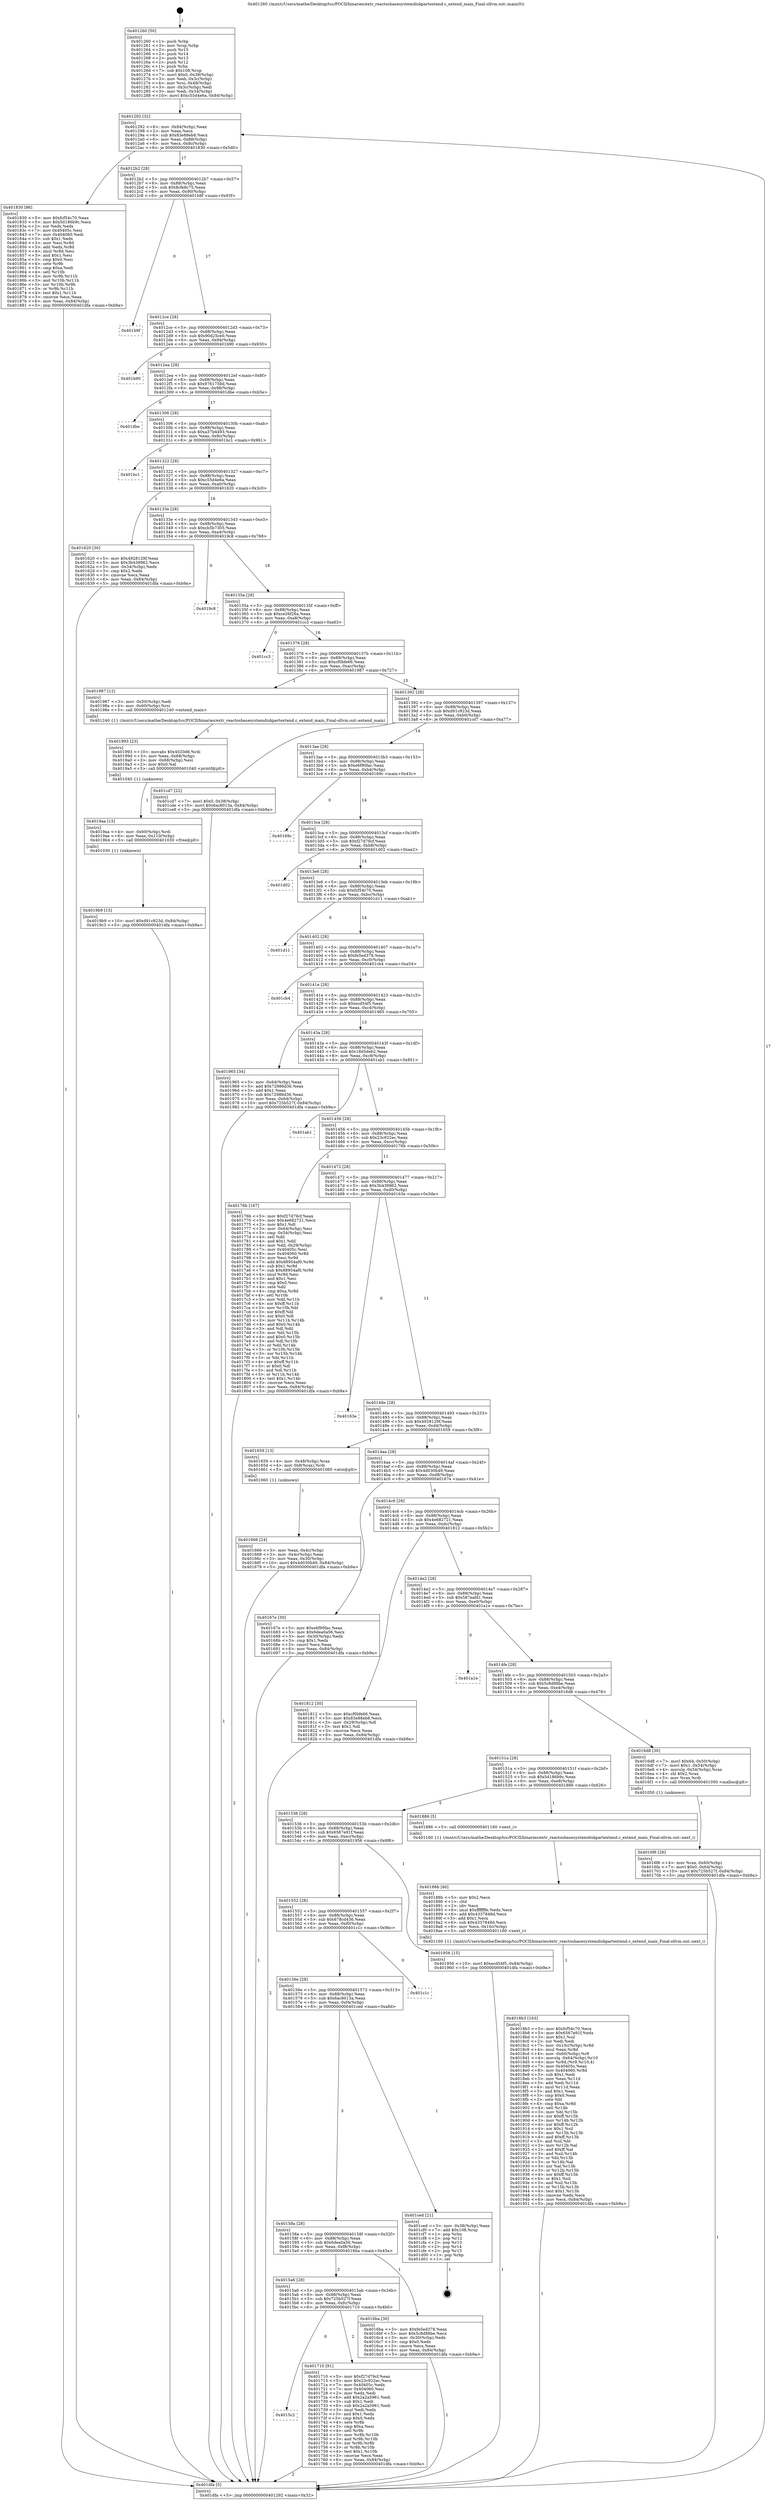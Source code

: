 digraph "0x401260" {
  label = "0x401260 (/mnt/c/Users/mathe/Desktop/tcc/POCII/binaries/extr_reactosbasesystemdiskpartextend.c_extend_main_Final-ollvm.out::main(0))"
  labelloc = "t"
  node[shape=record]

  Entry [label="",width=0.3,height=0.3,shape=circle,fillcolor=black,style=filled]
  "0x401292" [label="{
     0x401292 [32]\l
     | [instrs]\l
     &nbsp;&nbsp;0x401292 \<+6\>: mov -0x84(%rbp),%eax\l
     &nbsp;&nbsp;0x401298 \<+2\>: mov %eax,%ecx\l
     &nbsp;&nbsp;0x40129a \<+6\>: sub $0x83e88eb8,%ecx\l
     &nbsp;&nbsp;0x4012a0 \<+6\>: mov %eax,-0x88(%rbp)\l
     &nbsp;&nbsp;0x4012a6 \<+6\>: mov %ecx,-0x8c(%rbp)\l
     &nbsp;&nbsp;0x4012ac \<+6\>: je 0000000000401830 \<main+0x5d0\>\l
  }"]
  "0x401830" [label="{
     0x401830 [86]\l
     | [instrs]\l
     &nbsp;&nbsp;0x401830 \<+5\>: mov $0xfcf54c70,%eax\l
     &nbsp;&nbsp;0x401835 \<+5\>: mov $0x5d186b9c,%ecx\l
     &nbsp;&nbsp;0x40183a \<+2\>: xor %edx,%edx\l
     &nbsp;&nbsp;0x40183c \<+7\>: mov 0x40405c,%esi\l
     &nbsp;&nbsp;0x401843 \<+7\>: mov 0x404060,%edi\l
     &nbsp;&nbsp;0x40184a \<+3\>: sub $0x1,%edx\l
     &nbsp;&nbsp;0x40184d \<+3\>: mov %esi,%r8d\l
     &nbsp;&nbsp;0x401850 \<+3\>: add %edx,%r8d\l
     &nbsp;&nbsp;0x401853 \<+4\>: imul %r8d,%esi\l
     &nbsp;&nbsp;0x401857 \<+3\>: and $0x1,%esi\l
     &nbsp;&nbsp;0x40185a \<+3\>: cmp $0x0,%esi\l
     &nbsp;&nbsp;0x40185d \<+4\>: sete %r9b\l
     &nbsp;&nbsp;0x401861 \<+3\>: cmp $0xa,%edi\l
     &nbsp;&nbsp;0x401864 \<+4\>: setl %r10b\l
     &nbsp;&nbsp;0x401868 \<+3\>: mov %r9b,%r11b\l
     &nbsp;&nbsp;0x40186b \<+3\>: and %r10b,%r11b\l
     &nbsp;&nbsp;0x40186e \<+3\>: xor %r10b,%r9b\l
     &nbsp;&nbsp;0x401871 \<+3\>: or %r9b,%r11b\l
     &nbsp;&nbsp;0x401874 \<+4\>: test $0x1,%r11b\l
     &nbsp;&nbsp;0x401878 \<+3\>: cmovne %ecx,%eax\l
     &nbsp;&nbsp;0x40187b \<+6\>: mov %eax,-0x84(%rbp)\l
     &nbsp;&nbsp;0x401881 \<+5\>: jmp 0000000000401dfa \<main+0xb9a\>\l
  }"]
  "0x4012b2" [label="{
     0x4012b2 [28]\l
     | [instrs]\l
     &nbsp;&nbsp;0x4012b2 \<+5\>: jmp 00000000004012b7 \<main+0x57\>\l
     &nbsp;&nbsp;0x4012b7 \<+6\>: mov -0x88(%rbp),%eax\l
     &nbsp;&nbsp;0x4012bd \<+5\>: sub $0x8cfe8c75,%eax\l
     &nbsp;&nbsp;0x4012c2 \<+6\>: mov %eax,-0x90(%rbp)\l
     &nbsp;&nbsp;0x4012c8 \<+6\>: je 0000000000401b9f \<main+0x93f\>\l
  }"]
  Exit [label="",width=0.3,height=0.3,shape=circle,fillcolor=black,style=filled,peripheries=2]
  "0x401b9f" [label="{
     0x401b9f\l
  }", style=dashed]
  "0x4012ce" [label="{
     0x4012ce [28]\l
     | [instrs]\l
     &nbsp;&nbsp;0x4012ce \<+5\>: jmp 00000000004012d3 \<main+0x73\>\l
     &nbsp;&nbsp;0x4012d3 \<+6\>: mov -0x88(%rbp),%eax\l
     &nbsp;&nbsp;0x4012d9 \<+5\>: sub $0x90d25ce0,%eax\l
     &nbsp;&nbsp;0x4012de \<+6\>: mov %eax,-0x94(%rbp)\l
     &nbsp;&nbsp;0x4012e4 \<+6\>: je 0000000000401b90 \<main+0x930\>\l
  }"]
  "0x4019b9" [label="{
     0x4019b9 [15]\l
     | [instrs]\l
     &nbsp;&nbsp;0x4019b9 \<+10\>: movl $0xd91c923d,-0x84(%rbp)\l
     &nbsp;&nbsp;0x4019c3 \<+5\>: jmp 0000000000401dfa \<main+0xb9a\>\l
  }"]
  "0x401b90" [label="{
     0x401b90\l
  }", style=dashed]
  "0x4012ea" [label="{
     0x4012ea [28]\l
     | [instrs]\l
     &nbsp;&nbsp;0x4012ea \<+5\>: jmp 00000000004012ef \<main+0x8f\>\l
     &nbsp;&nbsp;0x4012ef \<+6\>: mov -0x88(%rbp),%eax\l
     &nbsp;&nbsp;0x4012f5 \<+5\>: sub $0x9761758d,%eax\l
     &nbsp;&nbsp;0x4012fa \<+6\>: mov %eax,-0x98(%rbp)\l
     &nbsp;&nbsp;0x401300 \<+6\>: je 0000000000401dbe \<main+0xb5e\>\l
  }"]
  "0x4019aa" [label="{
     0x4019aa [15]\l
     | [instrs]\l
     &nbsp;&nbsp;0x4019aa \<+4\>: mov -0x60(%rbp),%rdi\l
     &nbsp;&nbsp;0x4019ae \<+6\>: mov %eax,-0x110(%rbp)\l
     &nbsp;&nbsp;0x4019b4 \<+5\>: call 0000000000401030 \<free@plt\>\l
     | [calls]\l
     &nbsp;&nbsp;0x401030 \{1\} (unknown)\l
  }"]
  "0x401dbe" [label="{
     0x401dbe\l
  }", style=dashed]
  "0x401306" [label="{
     0x401306 [28]\l
     | [instrs]\l
     &nbsp;&nbsp;0x401306 \<+5\>: jmp 000000000040130b \<main+0xab\>\l
     &nbsp;&nbsp;0x40130b \<+6\>: mov -0x88(%rbp),%eax\l
     &nbsp;&nbsp;0x401311 \<+5\>: sub $0xa37b4493,%eax\l
     &nbsp;&nbsp;0x401316 \<+6\>: mov %eax,-0x9c(%rbp)\l
     &nbsp;&nbsp;0x40131c \<+6\>: je 0000000000401bc1 \<main+0x961\>\l
  }"]
  "0x401993" [label="{
     0x401993 [23]\l
     | [instrs]\l
     &nbsp;&nbsp;0x401993 \<+10\>: movabs $0x4020d6,%rdi\l
     &nbsp;&nbsp;0x40199d \<+3\>: mov %eax,-0x68(%rbp)\l
     &nbsp;&nbsp;0x4019a0 \<+3\>: mov -0x68(%rbp),%esi\l
     &nbsp;&nbsp;0x4019a3 \<+2\>: mov $0x0,%al\l
     &nbsp;&nbsp;0x4019a5 \<+5\>: call 0000000000401040 \<printf@plt\>\l
     | [calls]\l
     &nbsp;&nbsp;0x401040 \{1\} (unknown)\l
  }"]
  "0x401bc1" [label="{
     0x401bc1\l
  }", style=dashed]
  "0x401322" [label="{
     0x401322 [28]\l
     | [instrs]\l
     &nbsp;&nbsp;0x401322 \<+5\>: jmp 0000000000401327 \<main+0xc7\>\l
     &nbsp;&nbsp;0x401327 \<+6\>: mov -0x88(%rbp),%eax\l
     &nbsp;&nbsp;0x40132d \<+5\>: sub $0xc55d4e6a,%eax\l
     &nbsp;&nbsp;0x401332 \<+6\>: mov %eax,-0xa0(%rbp)\l
     &nbsp;&nbsp;0x401338 \<+6\>: je 0000000000401620 \<main+0x3c0\>\l
  }"]
  "0x4018b3" [label="{
     0x4018b3 [163]\l
     | [instrs]\l
     &nbsp;&nbsp;0x4018b3 \<+5\>: mov $0xfcf54c70,%ecx\l
     &nbsp;&nbsp;0x4018b8 \<+5\>: mov $0x6567e91f,%edx\l
     &nbsp;&nbsp;0x4018bd \<+3\>: mov $0x1,%sil\l
     &nbsp;&nbsp;0x4018c0 \<+2\>: xor %edi,%edi\l
     &nbsp;&nbsp;0x4018c2 \<+7\>: mov -0x10c(%rbp),%r8d\l
     &nbsp;&nbsp;0x4018c9 \<+4\>: imul %eax,%r8d\l
     &nbsp;&nbsp;0x4018cd \<+4\>: mov -0x60(%rbp),%r9\l
     &nbsp;&nbsp;0x4018d1 \<+4\>: movslq -0x64(%rbp),%r10\l
     &nbsp;&nbsp;0x4018d5 \<+4\>: mov %r8d,(%r9,%r10,4)\l
     &nbsp;&nbsp;0x4018d9 \<+7\>: mov 0x40405c,%eax\l
     &nbsp;&nbsp;0x4018e0 \<+8\>: mov 0x404060,%r8d\l
     &nbsp;&nbsp;0x4018e8 \<+3\>: sub $0x1,%edi\l
     &nbsp;&nbsp;0x4018eb \<+3\>: mov %eax,%r11d\l
     &nbsp;&nbsp;0x4018ee \<+3\>: add %edi,%r11d\l
     &nbsp;&nbsp;0x4018f1 \<+4\>: imul %r11d,%eax\l
     &nbsp;&nbsp;0x4018f5 \<+3\>: and $0x1,%eax\l
     &nbsp;&nbsp;0x4018f8 \<+3\>: cmp $0x0,%eax\l
     &nbsp;&nbsp;0x4018fb \<+3\>: sete %bl\l
     &nbsp;&nbsp;0x4018fe \<+4\>: cmp $0xa,%r8d\l
     &nbsp;&nbsp;0x401902 \<+4\>: setl %r14b\l
     &nbsp;&nbsp;0x401906 \<+3\>: mov %bl,%r15b\l
     &nbsp;&nbsp;0x401909 \<+4\>: xor $0xff,%r15b\l
     &nbsp;&nbsp;0x40190d \<+3\>: mov %r14b,%r12b\l
     &nbsp;&nbsp;0x401910 \<+4\>: xor $0xff,%r12b\l
     &nbsp;&nbsp;0x401914 \<+4\>: xor $0x1,%sil\l
     &nbsp;&nbsp;0x401918 \<+3\>: mov %r15b,%r13b\l
     &nbsp;&nbsp;0x40191b \<+4\>: and $0xff,%r13b\l
     &nbsp;&nbsp;0x40191f \<+3\>: and %sil,%bl\l
     &nbsp;&nbsp;0x401922 \<+3\>: mov %r12b,%al\l
     &nbsp;&nbsp;0x401925 \<+2\>: and $0xff,%al\l
     &nbsp;&nbsp;0x401927 \<+3\>: and %sil,%r14b\l
     &nbsp;&nbsp;0x40192a \<+3\>: or %bl,%r13b\l
     &nbsp;&nbsp;0x40192d \<+3\>: or %r14b,%al\l
     &nbsp;&nbsp;0x401930 \<+3\>: xor %al,%r13b\l
     &nbsp;&nbsp;0x401933 \<+3\>: or %r12b,%r15b\l
     &nbsp;&nbsp;0x401936 \<+4\>: xor $0xff,%r15b\l
     &nbsp;&nbsp;0x40193a \<+4\>: or $0x1,%sil\l
     &nbsp;&nbsp;0x40193e \<+3\>: and %sil,%r15b\l
     &nbsp;&nbsp;0x401941 \<+3\>: or %r15b,%r13b\l
     &nbsp;&nbsp;0x401944 \<+4\>: test $0x1,%r13b\l
     &nbsp;&nbsp;0x401948 \<+3\>: cmovne %edx,%ecx\l
     &nbsp;&nbsp;0x40194b \<+6\>: mov %ecx,-0x84(%rbp)\l
     &nbsp;&nbsp;0x401951 \<+5\>: jmp 0000000000401dfa \<main+0xb9a\>\l
  }"]
  "0x401620" [label="{
     0x401620 [30]\l
     | [instrs]\l
     &nbsp;&nbsp;0x401620 \<+5\>: mov $0x4928129f,%eax\l
     &nbsp;&nbsp;0x401625 \<+5\>: mov $0x3b439962,%ecx\l
     &nbsp;&nbsp;0x40162a \<+3\>: mov -0x34(%rbp),%edx\l
     &nbsp;&nbsp;0x40162d \<+3\>: cmp $0x2,%edx\l
     &nbsp;&nbsp;0x401630 \<+3\>: cmovne %ecx,%eax\l
     &nbsp;&nbsp;0x401633 \<+6\>: mov %eax,-0x84(%rbp)\l
     &nbsp;&nbsp;0x401639 \<+5\>: jmp 0000000000401dfa \<main+0xb9a\>\l
  }"]
  "0x40133e" [label="{
     0x40133e [28]\l
     | [instrs]\l
     &nbsp;&nbsp;0x40133e \<+5\>: jmp 0000000000401343 \<main+0xe3\>\l
     &nbsp;&nbsp;0x401343 \<+6\>: mov -0x88(%rbp),%eax\l
     &nbsp;&nbsp;0x401349 \<+5\>: sub $0xcb5b7305,%eax\l
     &nbsp;&nbsp;0x40134e \<+6\>: mov %eax,-0xa4(%rbp)\l
     &nbsp;&nbsp;0x401354 \<+6\>: je 00000000004019c8 \<main+0x768\>\l
  }"]
  "0x401dfa" [label="{
     0x401dfa [5]\l
     | [instrs]\l
     &nbsp;&nbsp;0x401dfa \<+5\>: jmp 0000000000401292 \<main+0x32\>\l
  }"]
  "0x401260" [label="{
     0x401260 [50]\l
     | [instrs]\l
     &nbsp;&nbsp;0x401260 \<+1\>: push %rbp\l
     &nbsp;&nbsp;0x401261 \<+3\>: mov %rsp,%rbp\l
     &nbsp;&nbsp;0x401264 \<+2\>: push %r15\l
     &nbsp;&nbsp;0x401266 \<+2\>: push %r14\l
     &nbsp;&nbsp;0x401268 \<+2\>: push %r13\l
     &nbsp;&nbsp;0x40126a \<+2\>: push %r12\l
     &nbsp;&nbsp;0x40126c \<+1\>: push %rbx\l
     &nbsp;&nbsp;0x40126d \<+7\>: sub $0x108,%rsp\l
     &nbsp;&nbsp;0x401274 \<+7\>: movl $0x0,-0x38(%rbp)\l
     &nbsp;&nbsp;0x40127b \<+3\>: mov %edi,-0x3c(%rbp)\l
     &nbsp;&nbsp;0x40127e \<+4\>: mov %rsi,-0x48(%rbp)\l
     &nbsp;&nbsp;0x401282 \<+3\>: mov -0x3c(%rbp),%edi\l
     &nbsp;&nbsp;0x401285 \<+3\>: mov %edi,-0x34(%rbp)\l
     &nbsp;&nbsp;0x401288 \<+10\>: movl $0xc55d4e6a,-0x84(%rbp)\l
  }"]
  "0x40188b" [label="{
     0x40188b [40]\l
     | [instrs]\l
     &nbsp;&nbsp;0x40188b \<+5\>: mov $0x2,%ecx\l
     &nbsp;&nbsp;0x401890 \<+1\>: cltd\l
     &nbsp;&nbsp;0x401891 \<+2\>: idiv %ecx\l
     &nbsp;&nbsp;0x401893 \<+6\>: imul $0xfffffffe,%edx,%ecx\l
     &nbsp;&nbsp;0x401899 \<+6\>: add $0x4337848d,%ecx\l
     &nbsp;&nbsp;0x40189f \<+3\>: add $0x1,%ecx\l
     &nbsp;&nbsp;0x4018a2 \<+6\>: sub $0x4337848d,%ecx\l
     &nbsp;&nbsp;0x4018a8 \<+6\>: mov %ecx,-0x10c(%rbp)\l
     &nbsp;&nbsp;0x4018ae \<+5\>: call 0000000000401160 \<next_i\>\l
     | [calls]\l
     &nbsp;&nbsp;0x401160 \{1\} (/mnt/c/Users/mathe/Desktop/tcc/POCII/binaries/extr_reactosbasesystemdiskpartextend.c_extend_main_Final-ollvm.out::next_i)\l
  }"]
  "0x4019c8" [label="{
     0x4019c8\l
  }", style=dashed]
  "0x40135a" [label="{
     0x40135a [28]\l
     | [instrs]\l
     &nbsp;&nbsp;0x40135a \<+5\>: jmp 000000000040135f \<main+0xff\>\l
     &nbsp;&nbsp;0x40135f \<+6\>: mov -0x88(%rbp),%eax\l
     &nbsp;&nbsp;0x401365 \<+5\>: sub $0xce26f26a,%eax\l
     &nbsp;&nbsp;0x40136a \<+6\>: mov %eax,-0xa8(%rbp)\l
     &nbsp;&nbsp;0x401370 \<+6\>: je 0000000000401cc3 \<main+0xa63\>\l
  }"]
  "0x4015c2" [label="{
     0x4015c2\l
  }", style=dashed]
  "0x401cc3" [label="{
     0x401cc3\l
  }", style=dashed]
  "0x401376" [label="{
     0x401376 [28]\l
     | [instrs]\l
     &nbsp;&nbsp;0x401376 \<+5\>: jmp 000000000040137b \<main+0x11b\>\l
     &nbsp;&nbsp;0x40137b \<+6\>: mov -0x88(%rbp),%eax\l
     &nbsp;&nbsp;0x401381 \<+5\>: sub $0xcf0bfe66,%eax\l
     &nbsp;&nbsp;0x401386 \<+6\>: mov %eax,-0xac(%rbp)\l
     &nbsp;&nbsp;0x40138c \<+6\>: je 0000000000401987 \<main+0x727\>\l
  }"]
  "0x401710" [label="{
     0x401710 [91]\l
     | [instrs]\l
     &nbsp;&nbsp;0x401710 \<+5\>: mov $0xf27d79cf,%eax\l
     &nbsp;&nbsp;0x401715 \<+5\>: mov $0x23c922ec,%ecx\l
     &nbsp;&nbsp;0x40171a \<+7\>: mov 0x40405c,%edx\l
     &nbsp;&nbsp;0x401721 \<+7\>: mov 0x404060,%esi\l
     &nbsp;&nbsp;0x401728 \<+2\>: mov %edx,%edi\l
     &nbsp;&nbsp;0x40172a \<+6\>: add $0x2a2a5961,%edi\l
     &nbsp;&nbsp;0x401730 \<+3\>: sub $0x1,%edi\l
     &nbsp;&nbsp;0x401733 \<+6\>: sub $0x2a2a5961,%edi\l
     &nbsp;&nbsp;0x401739 \<+3\>: imul %edi,%edx\l
     &nbsp;&nbsp;0x40173c \<+3\>: and $0x1,%edx\l
     &nbsp;&nbsp;0x40173f \<+3\>: cmp $0x0,%edx\l
     &nbsp;&nbsp;0x401742 \<+4\>: sete %r8b\l
     &nbsp;&nbsp;0x401746 \<+3\>: cmp $0xa,%esi\l
     &nbsp;&nbsp;0x401749 \<+4\>: setl %r9b\l
     &nbsp;&nbsp;0x40174d \<+3\>: mov %r8b,%r10b\l
     &nbsp;&nbsp;0x401750 \<+3\>: and %r9b,%r10b\l
     &nbsp;&nbsp;0x401753 \<+3\>: xor %r9b,%r8b\l
     &nbsp;&nbsp;0x401756 \<+3\>: or %r8b,%r10b\l
     &nbsp;&nbsp;0x401759 \<+4\>: test $0x1,%r10b\l
     &nbsp;&nbsp;0x40175d \<+3\>: cmovne %ecx,%eax\l
     &nbsp;&nbsp;0x401760 \<+6\>: mov %eax,-0x84(%rbp)\l
     &nbsp;&nbsp;0x401766 \<+5\>: jmp 0000000000401dfa \<main+0xb9a\>\l
  }"]
  "0x401987" [label="{
     0x401987 [12]\l
     | [instrs]\l
     &nbsp;&nbsp;0x401987 \<+3\>: mov -0x50(%rbp),%edi\l
     &nbsp;&nbsp;0x40198a \<+4\>: mov -0x60(%rbp),%rsi\l
     &nbsp;&nbsp;0x40198e \<+5\>: call 0000000000401240 \<extend_main\>\l
     | [calls]\l
     &nbsp;&nbsp;0x401240 \{1\} (/mnt/c/Users/mathe/Desktop/tcc/POCII/binaries/extr_reactosbasesystemdiskpartextend.c_extend_main_Final-ollvm.out::extend_main)\l
  }"]
  "0x401392" [label="{
     0x401392 [28]\l
     | [instrs]\l
     &nbsp;&nbsp;0x401392 \<+5\>: jmp 0000000000401397 \<main+0x137\>\l
     &nbsp;&nbsp;0x401397 \<+6\>: mov -0x88(%rbp),%eax\l
     &nbsp;&nbsp;0x40139d \<+5\>: sub $0xd91c923d,%eax\l
     &nbsp;&nbsp;0x4013a2 \<+6\>: mov %eax,-0xb0(%rbp)\l
     &nbsp;&nbsp;0x4013a8 \<+6\>: je 0000000000401cd7 \<main+0xa77\>\l
  }"]
  "0x4016f6" [label="{
     0x4016f6 [26]\l
     | [instrs]\l
     &nbsp;&nbsp;0x4016f6 \<+4\>: mov %rax,-0x60(%rbp)\l
     &nbsp;&nbsp;0x4016fa \<+7\>: movl $0x0,-0x64(%rbp)\l
     &nbsp;&nbsp;0x401701 \<+10\>: movl $0x725b527f,-0x84(%rbp)\l
     &nbsp;&nbsp;0x40170b \<+5\>: jmp 0000000000401dfa \<main+0xb9a\>\l
  }"]
  "0x401cd7" [label="{
     0x401cd7 [22]\l
     | [instrs]\l
     &nbsp;&nbsp;0x401cd7 \<+7\>: movl $0x0,-0x38(%rbp)\l
     &nbsp;&nbsp;0x401cde \<+10\>: movl $0x6ac8013a,-0x84(%rbp)\l
     &nbsp;&nbsp;0x401ce8 \<+5\>: jmp 0000000000401dfa \<main+0xb9a\>\l
  }"]
  "0x4013ae" [label="{
     0x4013ae [28]\l
     | [instrs]\l
     &nbsp;&nbsp;0x4013ae \<+5\>: jmp 00000000004013b3 \<main+0x153\>\l
     &nbsp;&nbsp;0x4013b3 \<+6\>: mov -0x88(%rbp),%eax\l
     &nbsp;&nbsp;0x4013b9 \<+5\>: sub $0xe6f90fac,%eax\l
     &nbsp;&nbsp;0x4013be \<+6\>: mov %eax,-0xb4(%rbp)\l
     &nbsp;&nbsp;0x4013c4 \<+6\>: je 000000000040169c \<main+0x43c\>\l
  }"]
  "0x4015a6" [label="{
     0x4015a6 [28]\l
     | [instrs]\l
     &nbsp;&nbsp;0x4015a6 \<+5\>: jmp 00000000004015ab \<main+0x34b\>\l
     &nbsp;&nbsp;0x4015ab \<+6\>: mov -0x88(%rbp),%eax\l
     &nbsp;&nbsp;0x4015b1 \<+5\>: sub $0x725b527f,%eax\l
     &nbsp;&nbsp;0x4015b6 \<+6\>: mov %eax,-0xfc(%rbp)\l
     &nbsp;&nbsp;0x4015bc \<+6\>: je 0000000000401710 \<main+0x4b0\>\l
  }"]
  "0x40169c" [label="{
     0x40169c\l
  }", style=dashed]
  "0x4013ca" [label="{
     0x4013ca [28]\l
     | [instrs]\l
     &nbsp;&nbsp;0x4013ca \<+5\>: jmp 00000000004013cf \<main+0x16f\>\l
     &nbsp;&nbsp;0x4013cf \<+6\>: mov -0x88(%rbp),%eax\l
     &nbsp;&nbsp;0x4013d5 \<+5\>: sub $0xf27d79cf,%eax\l
     &nbsp;&nbsp;0x4013da \<+6\>: mov %eax,-0xb8(%rbp)\l
     &nbsp;&nbsp;0x4013e0 \<+6\>: je 0000000000401d02 \<main+0xaa2\>\l
  }"]
  "0x4016ba" [label="{
     0x4016ba [30]\l
     | [instrs]\l
     &nbsp;&nbsp;0x4016ba \<+5\>: mov $0xfe5ed378,%eax\l
     &nbsp;&nbsp;0x4016bf \<+5\>: mov $0x5c8d88be,%ecx\l
     &nbsp;&nbsp;0x4016c4 \<+3\>: mov -0x30(%rbp),%edx\l
     &nbsp;&nbsp;0x4016c7 \<+3\>: cmp $0x0,%edx\l
     &nbsp;&nbsp;0x4016ca \<+3\>: cmove %ecx,%eax\l
     &nbsp;&nbsp;0x4016cd \<+6\>: mov %eax,-0x84(%rbp)\l
     &nbsp;&nbsp;0x4016d3 \<+5\>: jmp 0000000000401dfa \<main+0xb9a\>\l
  }"]
  "0x401d02" [label="{
     0x401d02\l
  }", style=dashed]
  "0x4013e6" [label="{
     0x4013e6 [28]\l
     | [instrs]\l
     &nbsp;&nbsp;0x4013e6 \<+5\>: jmp 00000000004013eb \<main+0x18b\>\l
     &nbsp;&nbsp;0x4013eb \<+6\>: mov -0x88(%rbp),%eax\l
     &nbsp;&nbsp;0x4013f1 \<+5\>: sub $0xfcf54c70,%eax\l
     &nbsp;&nbsp;0x4013f6 \<+6\>: mov %eax,-0xbc(%rbp)\l
     &nbsp;&nbsp;0x4013fc \<+6\>: je 0000000000401d11 \<main+0xab1\>\l
  }"]
  "0x40158a" [label="{
     0x40158a [28]\l
     | [instrs]\l
     &nbsp;&nbsp;0x40158a \<+5\>: jmp 000000000040158f \<main+0x32f\>\l
     &nbsp;&nbsp;0x40158f \<+6\>: mov -0x88(%rbp),%eax\l
     &nbsp;&nbsp;0x401595 \<+5\>: sub $0x6dea0a56,%eax\l
     &nbsp;&nbsp;0x40159a \<+6\>: mov %eax,-0xf8(%rbp)\l
     &nbsp;&nbsp;0x4015a0 \<+6\>: je 00000000004016ba \<main+0x45a\>\l
  }"]
  "0x401d11" [label="{
     0x401d11\l
  }", style=dashed]
  "0x401402" [label="{
     0x401402 [28]\l
     | [instrs]\l
     &nbsp;&nbsp;0x401402 \<+5\>: jmp 0000000000401407 \<main+0x1a7\>\l
     &nbsp;&nbsp;0x401407 \<+6\>: mov -0x88(%rbp),%eax\l
     &nbsp;&nbsp;0x40140d \<+5\>: sub $0xfe5ed378,%eax\l
     &nbsp;&nbsp;0x401412 \<+6\>: mov %eax,-0xc0(%rbp)\l
     &nbsp;&nbsp;0x401418 \<+6\>: je 0000000000401cb4 \<main+0xa54\>\l
  }"]
  "0x401ced" [label="{
     0x401ced [21]\l
     | [instrs]\l
     &nbsp;&nbsp;0x401ced \<+3\>: mov -0x38(%rbp),%eax\l
     &nbsp;&nbsp;0x401cf0 \<+7\>: add $0x108,%rsp\l
     &nbsp;&nbsp;0x401cf7 \<+1\>: pop %rbx\l
     &nbsp;&nbsp;0x401cf8 \<+2\>: pop %r12\l
     &nbsp;&nbsp;0x401cfa \<+2\>: pop %r13\l
     &nbsp;&nbsp;0x401cfc \<+2\>: pop %r14\l
     &nbsp;&nbsp;0x401cfe \<+2\>: pop %r15\l
     &nbsp;&nbsp;0x401d00 \<+1\>: pop %rbp\l
     &nbsp;&nbsp;0x401d01 \<+1\>: ret\l
  }"]
  "0x401cb4" [label="{
     0x401cb4\l
  }", style=dashed]
  "0x40141e" [label="{
     0x40141e [28]\l
     | [instrs]\l
     &nbsp;&nbsp;0x40141e \<+5\>: jmp 0000000000401423 \<main+0x1c3\>\l
     &nbsp;&nbsp;0x401423 \<+6\>: mov -0x88(%rbp),%eax\l
     &nbsp;&nbsp;0x401429 \<+5\>: sub $0xecd54f5,%eax\l
     &nbsp;&nbsp;0x40142e \<+6\>: mov %eax,-0xc4(%rbp)\l
     &nbsp;&nbsp;0x401434 \<+6\>: je 0000000000401965 \<main+0x705\>\l
  }"]
  "0x40156e" [label="{
     0x40156e [28]\l
     | [instrs]\l
     &nbsp;&nbsp;0x40156e \<+5\>: jmp 0000000000401573 \<main+0x313\>\l
     &nbsp;&nbsp;0x401573 \<+6\>: mov -0x88(%rbp),%eax\l
     &nbsp;&nbsp;0x401579 \<+5\>: sub $0x6ac8013a,%eax\l
     &nbsp;&nbsp;0x40157e \<+6\>: mov %eax,-0xf4(%rbp)\l
     &nbsp;&nbsp;0x401584 \<+6\>: je 0000000000401ced \<main+0xa8d\>\l
  }"]
  "0x401965" [label="{
     0x401965 [34]\l
     | [instrs]\l
     &nbsp;&nbsp;0x401965 \<+3\>: mov -0x64(%rbp),%eax\l
     &nbsp;&nbsp;0x401968 \<+5\>: add $0x72986d36,%eax\l
     &nbsp;&nbsp;0x40196d \<+3\>: add $0x1,%eax\l
     &nbsp;&nbsp;0x401970 \<+5\>: sub $0x72986d36,%eax\l
     &nbsp;&nbsp;0x401975 \<+3\>: mov %eax,-0x64(%rbp)\l
     &nbsp;&nbsp;0x401978 \<+10\>: movl $0x725b527f,-0x84(%rbp)\l
     &nbsp;&nbsp;0x401982 \<+5\>: jmp 0000000000401dfa \<main+0xb9a\>\l
  }"]
  "0x40143a" [label="{
     0x40143a [28]\l
     | [instrs]\l
     &nbsp;&nbsp;0x40143a \<+5\>: jmp 000000000040143f \<main+0x1df\>\l
     &nbsp;&nbsp;0x40143f \<+6\>: mov -0x88(%rbp),%eax\l
     &nbsp;&nbsp;0x401445 \<+5\>: sub $0x18d5deb2,%eax\l
     &nbsp;&nbsp;0x40144a \<+6\>: mov %eax,-0xc8(%rbp)\l
     &nbsp;&nbsp;0x401450 \<+6\>: je 0000000000401ab1 \<main+0x851\>\l
  }"]
  "0x401c1c" [label="{
     0x401c1c\l
  }", style=dashed]
  "0x401ab1" [label="{
     0x401ab1\l
  }", style=dashed]
  "0x401456" [label="{
     0x401456 [28]\l
     | [instrs]\l
     &nbsp;&nbsp;0x401456 \<+5\>: jmp 000000000040145b \<main+0x1fb\>\l
     &nbsp;&nbsp;0x40145b \<+6\>: mov -0x88(%rbp),%eax\l
     &nbsp;&nbsp;0x401461 \<+5\>: sub $0x23c922ec,%eax\l
     &nbsp;&nbsp;0x401466 \<+6\>: mov %eax,-0xcc(%rbp)\l
     &nbsp;&nbsp;0x40146c \<+6\>: je 000000000040176b \<main+0x50b\>\l
  }"]
  "0x401552" [label="{
     0x401552 [28]\l
     | [instrs]\l
     &nbsp;&nbsp;0x401552 \<+5\>: jmp 0000000000401557 \<main+0x2f7\>\l
     &nbsp;&nbsp;0x401557 \<+6\>: mov -0x88(%rbp),%eax\l
     &nbsp;&nbsp;0x40155d \<+5\>: sub $0x678cd436,%eax\l
     &nbsp;&nbsp;0x401562 \<+6\>: mov %eax,-0xf0(%rbp)\l
     &nbsp;&nbsp;0x401568 \<+6\>: je 0000000000401c1c \<main+0x9bc\>\l
  }"]
  "0x40176b" [label="{
     0x40176b [167]\l
     | [instrs]\l
     &nbsp;&nbsp;0x40176b \<+5\>: mov $0xf27d79cf,%eax\l
     &nbsp;&nbsp;0x401770 \<+5\>: mov $0x4e682721,%ecx\l
     &nbsp;&nbsp;0x401775 \<+2\>: mov $0x1,%dl\l
     &nbsp;&nbsp;0x401777 \<+3\>: mov -0x64(%rbp),%esi\l
     &nbsp;&nbsp;0x40177a \<+3\>: cmp -0x54(%rbp),%esi\l
     &nbsp;&nbsp;0x40177d \<+4\>: setl %dil\l
     &nbsp;&nbsp;0x401781 \<+4\>: and $0x1,%dil\l
     &nbsp;&nbsp;0x401785 \<+4\>: mov %dil,-0x29(%rbp)\l
     &nbsp;&nbsp;0x401789 \<+7\>: mov 0x40405c,%esi\l
     &nbsp;&nbsp;0x401790 \<+8\>: mov 0x404060,%r8d\l
     &nbsp;&nbsp;0x401798 \<+3\>: mov %esi,%r9d\l
     &nbsp;&nbsp;0x40179b \<+7\>: add $0x88954af0,%r9d\l
     &nbsp;&nbsp;0x4017a2 \<+4\>: sub $0x1,%r9d\l
     &nbsp;&nbsp;0x4017a6 \<+7\>: sub $0x88954af0,%r9d\l
     &nbsp;&nbsp;0x4017ad \<+4\>: imul %r9d,%esi\l
     &nbsp;&nbsp;0x4017b1 \<+3\>: and $0x1,%esi\l
     &nbsp;&nbsp;0x4017b4 \<+3\>: cmp $0x0,%esi\l
     &nbsp;&nbsp;0x4017b7 \<+4\>: sete %dil\l
     &nbsp;&nbsp;0x4017bb \<+4\>: cmp $0xa,%r8d\l
     &nbsp;&nbsp;0x4017bf \<+4\>: setl %r10b\l
     &nbsp;&nbsp;0x4017c3 \<+3\>: mov %dil,%r11b\l
     &nbsp;&nbsp;0x4017c6 \<+4\>: xor $0xff,%r11b\l
     &nbsp;&nbsp;0x4017ca \<+3\>: mov %r10b,%bl\l
     &nbsp;&nbsp;0x4017cd \<+3\>: xor $0xff,%bl\l
     &nbsp;&nbsp;0x4017d0 \<+3\>: xor $0x0,%dl\l
     &nbsp;&nbsp;0x4017d3 \<+3\>: mov %r11b,%r14b\l
     &nbsp;&nbsp;0x4017d6 \<+4\>: and $0x0,%r14b\l
     &nbsp;&nbsp;0x4017da \<+3\>: and %dl,%dil\l
     &nbsp;&nbsp;0x4017dd \<+3\>: mov %bl,%r15b\l
     &nbsp;&nbsp;0x4017e0 \<+4\>: and $0x0,%r15b\l
     &nbsp;&nbsp;0x4017e4 \<+3\>: and %dl,%r10b\l
     &nbsp;&nbsp;0x4017e7 \<+3\>: or %dil,%r14b\l
     &nbsp;&nbsp;0x4017ea \<+3\>: or %r10b,%r15b\l
     &nbsp;&nbsp;0x4017ed \<+3\>: xor %r15b,%r14b\l
     &nbsp;&nbsp;0x4017f0 \<+3\>: or %bl,%r11b\l
     &nbsp;&nbsp;0x4017f3 \<+4\>: xor $0xff,%r11b\l
     &nbsp;&nbsp;0x4017f7 \<+3\>: or $0x0,%dl\l
     &nbsp;&nbsp;0x4017fa \<+3\>: and %dl,%r11b\l
     &nbsp;&nbsp;0x4017fd \<+3\>: or %r11b,%r14b\l
     &nbsp;&nbsp;0x401800 \<+4\>: test $0x1,%r14b\l
     &nbsp;&nbsp;0x401804 \<+3\>: cmovne %ecx,%eax\l
     &nbsp;&nbsp;0x401807 \<+6\>: mov %eax,-0x84(%rbp)\l
     &nbsp;&nbsp;0x40180d \<+5\>: jmp 0000000000401dfa \<main+0xb9a\>\l
  }"]
  "0x401472" [label="{
     0x401472 [28]\l
     | [instrs]\l
     &nbsp;&nbsp;0x401472 \<+5\>: jmp 0000000000401477 \<main+0x217\>\l
     &nbsp;&nbsp;0x401477 \<+6\>: mov -0x88(%rbp),%eax\l
     &nbsp;&nbsp;0x40147d \<+5\>: sub $0x3b439962,%eax\l
     &nbsp;&nbsp;0x401482 \<+6\>: mov %eax,-0xd0(%rbp)\l
     &nbsp;&nbsp;0x401488 \<+6\>: je 000000000040163e \<main+0x3de\>\l
  }"]
  "0x401956" [label="{
     0x401956 [15]\l
     | [instrs]\l
     &nbsp;&nbsp;0x401956 \<+10\>: movl $0xecd54f5,-0x84(%rbp)\l
     &nbsp;&nbsp;0x401960 \<+5\>: jmp 0000000000401dfa \<main+0xb9a\>\l
  }"]
  "0x40163e" [label="{
     0x40163e\l
  }", style=dashed]
  "0x40148e" [label="{
     0x40148e [28]\l
     | [instrs]\l
     &nbsp;&nbsp;0x40148e \<+5\>: jmp 0000000000401493 \<main+0x233\>\l
     &nbsp;&nbsp;0x401493 \<+6\>: mov -0x88(%rbp),%eax\l
     &nbsp;&nbsp;0x401499 \<+5\>: sub $0x4928129f,%eax\l
     &nbsp;&nbsp;0x40149e \<+6\>: mov %eax,-0xd4(%rbp)\l
     &nbsp;&nbsp;0x4014a4 \<+6\>: je 0000000000401659 \<main+0x3f9\>\l
  }"]
  "0x401536" [label="{
     0x401536 [28]\l
     | [instrs]\l
     &nbsp;&nbsp;0x401536 \<+5\>: jmp 000000000040153b \<main+0x2db\>\l
     &nbsp;&nbsp;0x40153b \<+6\>: mov -0x88(%rbp),%eax\l
     &nbsp;&nbsp;0x401541 \<+5\>: sub $0x6567e91f,%eax\l
     &nbsp;&nbsp;0x401546 \<+6\>: mov %eax,-0xec(%rbp)\l
     &nbsp;&nbsp;0x40154c \<+6\>: je 0000000000401956 \<main+0x6f6\>\l
  }"]
  "0x401659" [label="{
     0x401659 [13]\l
     | [instrs]\l
     &nbsp;&nbsp;0x401659 \<+4\>: mov -0x48(%rbp),%rax\l
     &nbsp;&nbsp;0x40165d \<+4\>: mov 0x8(%rax),%rdi\l
     &nbsp;&nbsp;0x401661 \<+5\>: call 0000000000401060 \<atoi@plt\>\l
     | [calls]\l
     &nbsp;&nbsp;0x401060 \{1\} (unknown)\l
  }"]
  "0x4014aa" [label="{
     0x4014aa [28]\l
     | [instrs]\l
     &nbsp;&nbsp;0x4014aa \<+5\>: jmp 00000000004014af \<main+0x24f\>\l
     &nbsp;&nbsp;0x4014af \<+6\>: mov -0x88(%rbp),%eax\l
     &nbsp;&nbsp;0x4014b5 \<+5\>: sub $0x4d030b49,%eax\l
     &nbsp;&nbsp;0x4014ba \<+6\>: mov %eax,-0xd8(%rbp)\l
     &nbsp;&nbsp;0x4014c0 \<+6\>: je 000000000040167e \<main+0x41e\>\l
  }"]
  "0x401666" [label="{
     0x401666 [24]\l
     | [instrs]\l
     &nbsp;&nbsp;0x401666 \<+3\>: mov %eax,-0x4c(%rbp)\l
     &nbsp;&nbsp;0x401669 \<+3\>: mov -0x4c(%rbp),%eax\l
     &nbsp;&nbsp;0x40166c \<+3\>: mov %eax,-0x30(%rbp)\l
     &nbsp;&nbsp;0x40166f \<+10\>: movl $0x4d030b49,-0x84(%rbp)\l
     &nbsp;&nbsp;0x401679 \<+5\>: jmp 0000000000401dfa \<main+0xb9a\>\l
  }"]
  "0x401886" [label="{
     0x401886 [5]\l
     | [instrs]\l
     &nbsp;&nbsp;0x401886 \<+5\>: call 0000000000401160 \<next_i\>\l
     | [calls]\l
     &nbsp;&nbsp;0x401160 \{1\} (/mnt/c/Users/mathe/Desktop/tcc/POCII/binaries/extr_reactosbasesystemdiskpartextend.c_extend_main_Final-ollvm.out::next_i)\l
  }"]
  "0x40167e" [label="{
     0x40167e [30]\l
     | [instrs]\l
     &nbsp;&nbsp;0x40167e \<+5\>: mov $0xe6f90fac,%eax\l
     &nbsp;&nbsp;0x401683 \<+5\>: mov $0x6dea0a56,%ecx\l
     &nbsp;&nbsp;0x401688 \<+3\>: mov -0x30(%rbp),%edx\l
     &nbsp;&nbsp;0x40168b \<+3\>: cmp $0x1,%edx\l
     &nbsp;&nbsp;0x40168e \<+3\>: cmovl %ecx,%eax\l
     &nbsp;&nbsp;0x401691 \<+6\>: mov %eax,-0x84(%rbp)\l
     &nbsp;&nbsp;0x401697 \<+5\>: jmp 0000000000401dfa \<main+0xb9a\>\l
  }"]
  "0x4014c6" [label="{
     0x4014c6 [28]\l
     | [instrs]\l
     &nbsp;&nbsp;0x4014c6 \<+5\>: jmp 00000000004014cb \<main+0x26b\>\l
     &nbsp;&nbsp;0x4014cb \<+6\>: mov -0x88(%rbp),%eax\l
     &nbsp;&nbsp;0x4014d1 \<+5\>: sub $0x4e682721,%eax\l
     &nbsp;&nbsp;0x4014d6 \<+6\>: mov %eax,-0xdc(%rbp)\l
     &nbsp;&nbsp;0x4014dc \<+6\>: je 0000000000401812 \<main+0x5b2\>\l
  }"]
  "0x40151a" [label="{
     0x40151a [28]\l
     | [instrs]\l
     &nbsp;&nbsp;0x40151a \<+5\>: jmp 000000000040151f \<main+0x2bf\>\l
     &nbsp;&nbsp;0x40151f \<+6\>: mov -0x88(%rbp),%eax\l
     &nbsp;&nbsp;0x401525 \<+5\>: sub $0x5d186b9c,%eax\l
     &nbsp;&nbsp;0x40152a \<+6\>: mov %eax,-0xe8(%rbp)\l
     &nbsp;&nbsp;0x401530 \<+6\>: je 0000000000401886 \<main+0x626\>\l
  }"]
  "0x401812" [label="{
     0x401812 [30]\l
     | [instrs]\l
     &nbsp;&nbsp;0x401812 \<+5\>: mov $0xcf0bfe66,%eax\l
     &nbsp;&nbsp;0x401817 \<+5\>: mov $0x83e88eb8,%ecx\l
     &nbsp;&nbsp;0x40181c \<+3\>: mov -0x29(%rbp),%dl\l
     &nbsp;&nbsp;0x40181f \<+3\>: test $0x1,%dl\l
     &nbsp;&nbsp;0x401822 \<+3\>: cmovne %ecx,%eax\l
     &nbsp;&nbsp;0x401825 \<+6\>: mov %eax,-0x84(%rbp)\l
     &nbsp;&nbsp;0x40182b \<+5\>: jmp 0000000000401dfa \<main+0xb9a\>\l
  }"]
  "0x4014e2" [label="{
     0x4014e2 [28]\l
     | [instrs]\l
     &nbsp;&nbsp;0x4014e2 \<+5\>: jmp 00000000004014e7 \<main+0x287\>\l
     &nbsp;&nbsp;0x4014e7 \<+6\>: mov -0x88(%rbp),%eax\l
     &nbsp;&nbsp;0x4014ed \<+5\>: sub $0x587eafd1,%eax\l
     &nbsp;&nbsp;0x4014f2 \<+6\>: mov %eax,-0xe0(%rbp)\l
     &nbsp;&nbsp;0x4014f8 \<+6\>: je 0000000000401a1e \<main+0x7be\>\l
  }"]
  "0x4016d8" [label="{
     0x4016d8 [30]\l
     | [instrs]\l
     &nbsp;&nbsp;0x4016d8 \<+7\>: movl $0x64,-0x50(%rbp)\l
     &nbsp;&nbsp;0x4016df \<+7\>: movl $0x1,-0x54(%rbp)\l
     &nbsp;&nbsp;0x4016e6 \<+4\>: movslq -0x54(%rbp),%rax\l
     &nbsp;&nbsp;0x4016ea \<+4\>: shl $0x2,%rax\l
     &nbsp;&nbsp;0x4016ee \<+3\>: mov %rax,%rdi\l
     &nbsp;&nbsp;0x4016f1 \<+5\>: call 0000000000401050 \<malloc@plt\>\l
     | [calls]\l
     &nbsp;&nbsp;0x401050 \{1\} (unknown)\l
  }"]
  "0x401a1e" [label="{
     0x401a1e\l
  }", style=dashed]
  "0x4014fe" [label="{
     0x4014fe [28]\l
     | [instrs]\l
     &nbsp;&nbsp;0x4014fe \<+5\>: jmp 0000000000401503 \<main+0x2a3\>\l
     &nbsp;&nbsp;0x401503 \<+6\>: mov -0x88(%rbp),%eax\l
     &nbsp;&nbsp;0x401509 \<+5\>: sub $0x5c8d88be,%eax\l
     &nbsp;&nbsp;0x40150e \<+6\>: mov %eax,-0xe4(%rbp)\l
     &nbsp;&nbsp;0x401514 \<+6\>: je 00000000004016d8 \<main+0x478\>\l
  }"]
  Entry -> "0x401260" [label=" 1"]
  "0x401292" -> "0x401830" [label=" 1"]
  "0x401292" -> "0x4012b2" [label=" 17"]
  "0x401ced" -> Exit [label=" 1"]
  "0x4012b2" -> "0x401b9f" [label=" 0"]
  "0x4012b2" -> "0x4012ce" [label=" 17"]
  "0x401cd7" -> "0x401dfa" [label=" 1"]
  "0x4012ce" -> "0x401b90" [label=" 0"]
  "0x4012ce" -> "0x4012ea" [label=" 17"]
  "0x4019b9" -> "0x401dfa" [label=" 1"]
  "0x4012ea" -> "0x401dbe" [label=" 0"]
  "0x4012ea" -> "0x401306" [label=" 17"]
  "0x4019aa" -> "0x4019b9" [label=" 1"]
  "0x401306" -> "0x401bc1" [label=" 0"]
  "0x401306" -> "0x401322" [label=" 17"]
  "0x401993" -> "0x4019aa" [label=" 1"]
  "0x401322" -> "0x401620" [label=" 1"]
  "0x401322" -> "0x40133e" [label=" 16"]
  "0x401620" -> "0x401dfa" [label=" 1"]
  "0x401260" -> "0x401292" [label=" 1"]
  "0x401dfa" -> "0x401292" [label=" 17"]
  "0x401987" -> "0x401993" [label=" 1"]
  "0x40133e" -> "0x4019c8" [label=" 0"]
  "0x40133e" -> "0x40135a" [label=" 16"]
  "0x401965" -> "0x401dfa" [label=" 1"]
  "0x40135a" -> "0x401cc3" [label=" 0"]
  "0x40135a" -> "0x401376" [label=" 16"]
  "0x401956" -> "0x401dfa" [label=" 1"]
  "0x401376" -> "0x401987" [label=" 1"]
  "0x401376" -> "0x401392" [label=" 15"]
  "0x4018b3" -> "0x401dfa" [label=" 1"]
  "0x401392" -> "0x401cd7" [label=" 1"]
  "0x401392" -> "0x4013ae" [label=" 14"]
  "0x401886" -> "0x40188b" [label=" 1"]
  "0x4013ae" -> "0x40169c" [label=" 0"]
  "0x4013ae" -> "0x4013ca" [label=" 14"]
  "0x401830" -> "0x401dfa" [label=" 1"]
  "0x4013ca" -> "0x401d02" [label=" 0"]
  "0x4013ca" -> "0x4013e6" [label=" 14"]
  "0x401812" -> "0x401dfa" [label=" 2"]
  "0x4013e6" -> "0x401d11" [label=" 0"]
  "0x4013e6" -> "0x401402" [label=" 14"]
  "0x401710" -> "0x401dfa" [label=" 2"]
  "0x401402" -> "0x401cb4" [label=" 0"]
  "0x401402" -> "0x40141e" [label=" 14"]
  "0x4015a6" -> "0x4015c2" [label=" 0"]
  "0x40141e" -> "0x401965" [label=" 1"]
  "0x40141e" -> "0x40143a" [label=" 13"]
  "0x40188b" -> "0x4018b3" [label=" 1"]
  "0x40143a" -> "0x401ab1" [label=" 0"]
  "0x40143a" -> "0x401456" [label=" 13"]
  "0x4016f6" -> "0x401dfa" [label=" 1"]
  "0x401456" -> "0x40176b" [label=" 2"]
  "0x401456" -> "0x401472" [label=" 11"]
  "0x4016ba" -> "0x401dfa" [label=" 1"]
  "0x401472" -> "0x40163e" [label=" 0"]
  "0x401472" -> "0x40148e" [label=" 11"]
  "0x40158a" -> "0x4015a6" [label=" 2"]
  "0x40148e" -> "0x401659" [label=" 1"]
  "0x40148e" -> "0x4014aa" [label=" 10"]
  "0x401659" -> "0x401666" [label=" 1"]
  "0x401666" -> "0x401dfa" [label=" 1"]
  "0x40176b" -> "0x401dfa" [label=" 2"]
  "0x4014aa" -> "0x40167e" [label=" 1"]
  "0x4014aa" -> "0x4014c6" [label=" 9"]
  "0x40167e" -> "0x401dfa" [label=" 1"]
  "0x40156e" -> "0x40158a" [label=" 3"]
  "0x4014c6" -> "0x401812" [label=" 2"]
  "0x4014c6" -> "0x4014e2" [label=" 7"]
  "0x4015a6" -> "0x401710" [label=" 2"]
  "0x4014e2" -> "0x401a1e" [label=" 0"]
  "0x4014e2" -> "0x4014fe" [label=" 7"]
  "0x401552" -> "0x40156e" [label=" 4"]
  "0x4014fe" -> "0x4016d8" [label=" 1"]
  "0x4014fe" -> "0x40151a" [label=" 6"]
  "0x40156e" -> "0x401ced" [label=" 1"]
  "0x40151a" -> "0x401886" [label=" 1"]
  "0x40151a" -> "0x401536" [label=" 5"]
  "0x40158a" -> "0x4016ba" [label=" 1"]
  "0x401536" -> "0x401956" [label=" 1"]
  "0x401536" -> "0x401552" [label=" 4"]
  "0x4016d8" -> "0x4016f6" [label=" 1"]
  "0x401552" -> "0x401c1c" [label=" 0"]
}
